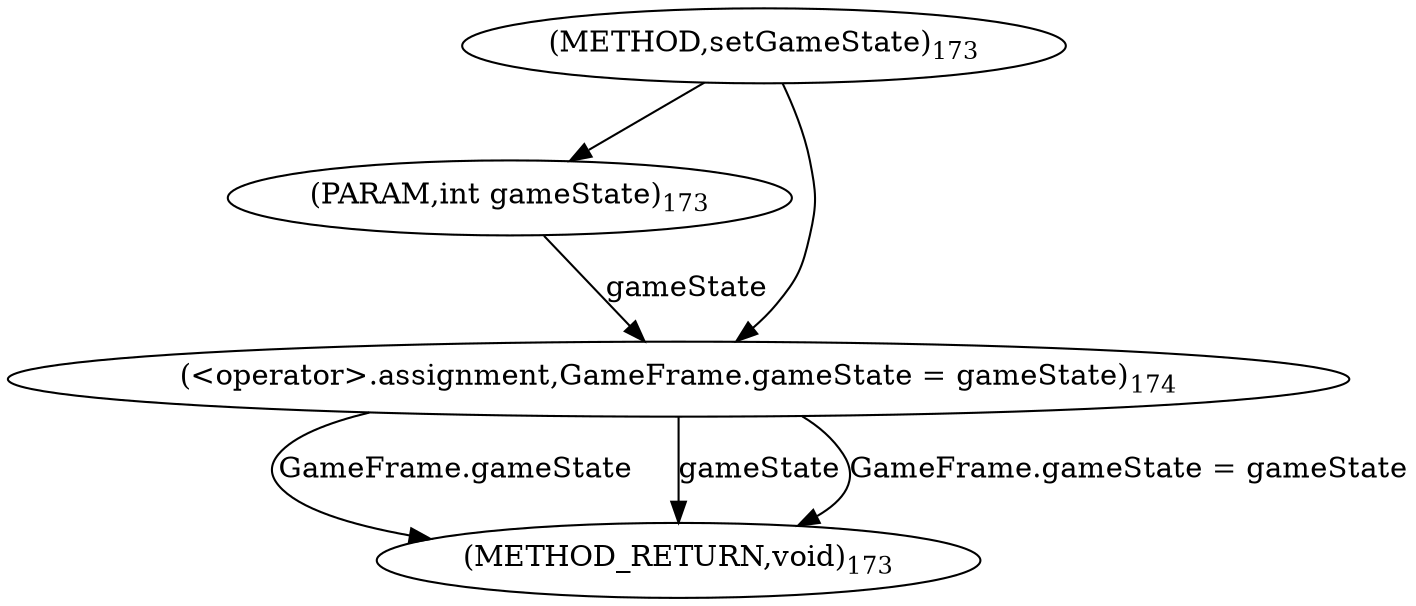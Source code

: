 digraph "setGameState" {  
"1015" [label = <(METHOD,setGameState)<SUB>173</SUB>> ]
"1025" [label = <(METHOD_RETURN,void)<SUB>173</SUB>> ]
"1016" [label = <(PARAM,int gameState)<SUB>173</SUB>> ]
"1018" [label = <(&lt;operator&gt;.assignment,GameFrame.gameState = gameState)<SUB>174</SUB>> ]
"1018" [label = <(&lt;operator&gt;.assignment,GameFrame.gameState = gameState)<SUB>174</SUB>> ]
"1018" [label = <(&lt;operator&gt;.assignment,GameFrame.gameState = gameState)<SUB>174</SUB>> ]
  "1018" -> "1025"  [ label = "GameFrame.gameState"] 
  "1018" -> "1025"  [ label = "gameState"] 
  "1018" -> "1025"  [ label = "GameFrame.gameState = gameState"] 
  "1015" -> "1016" 
  "1016" -> "1018"  [ label = "gameState"] 
  "1015" -> "1018" 
}
